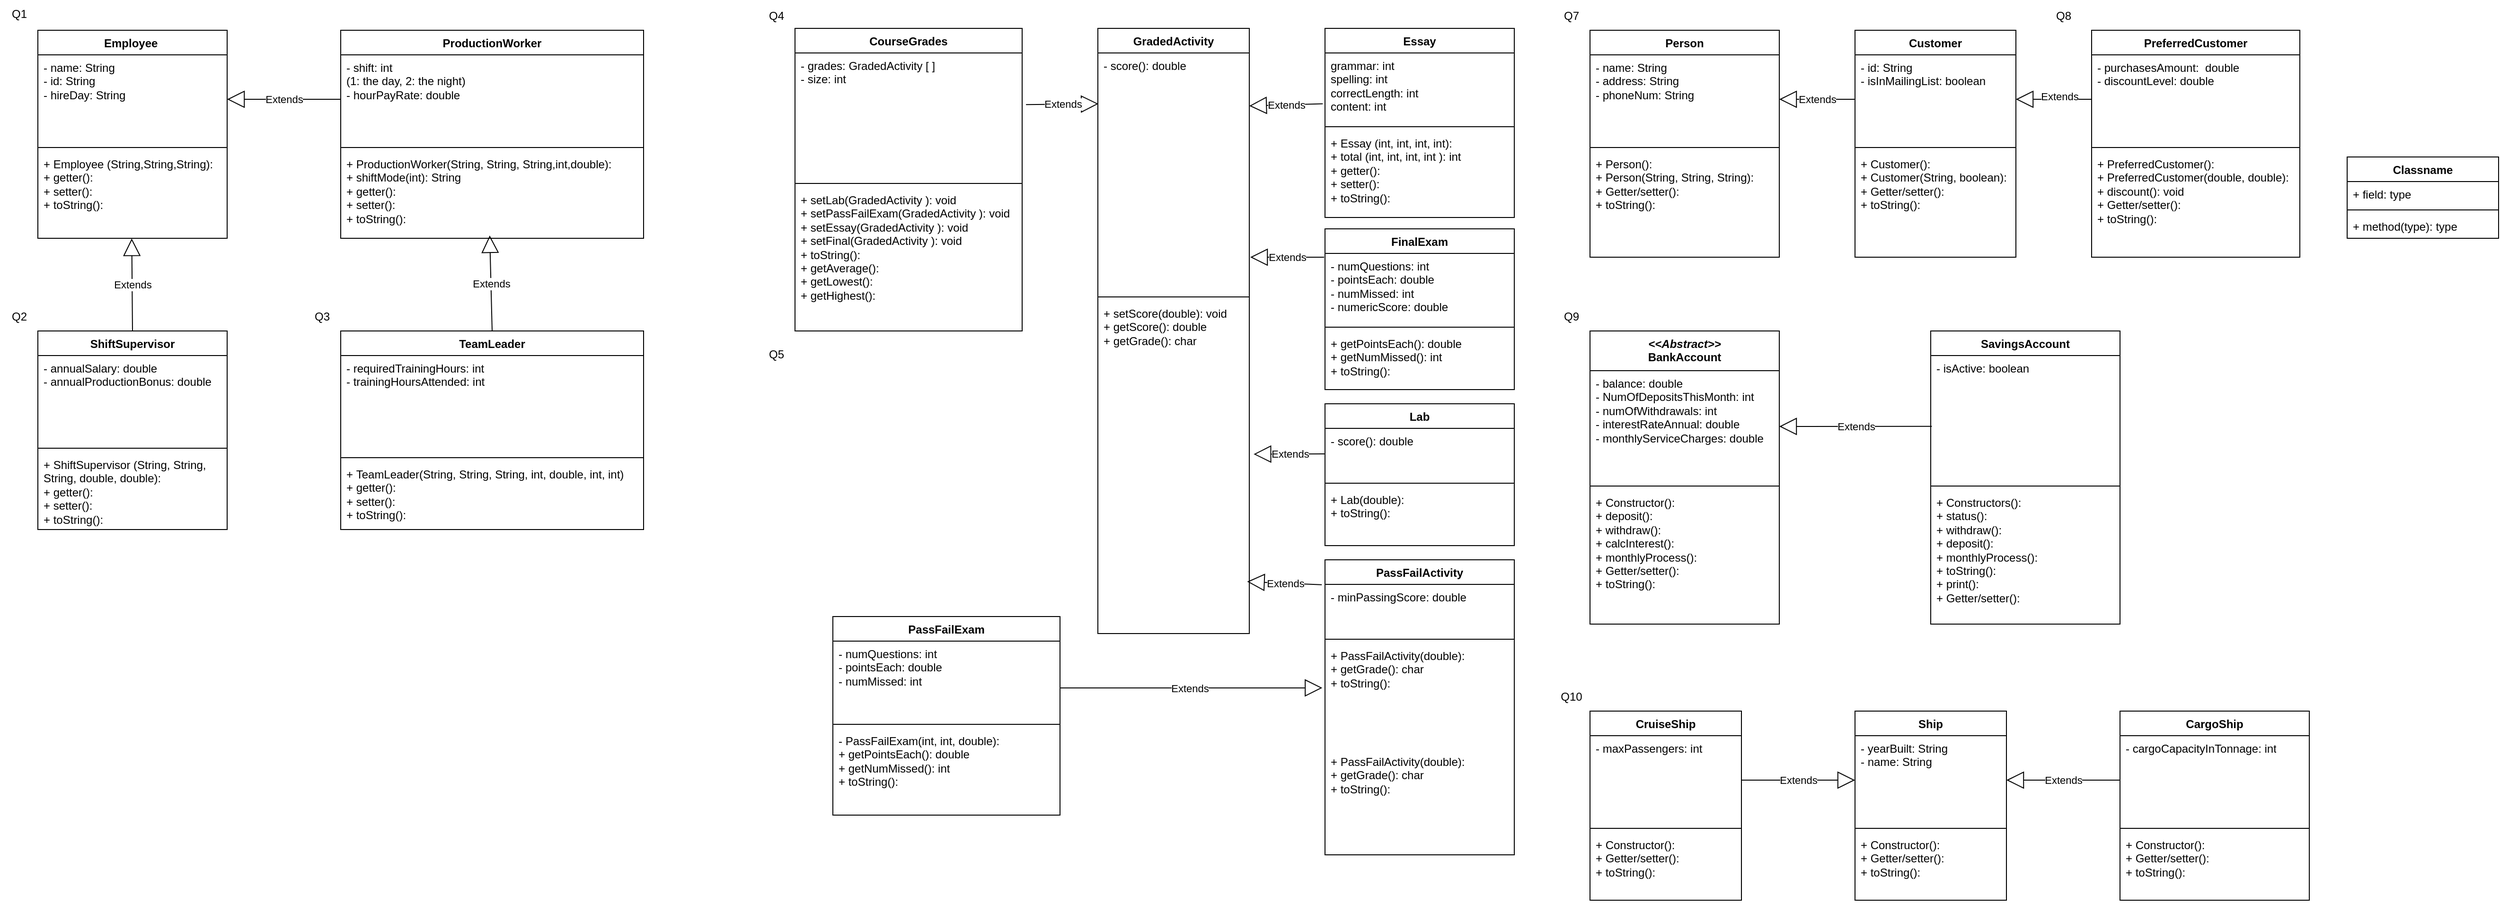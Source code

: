 <mxfile version="24.7.6">
  <diagram name="Trang-1" id="vnEy6MEqkI8eoS3qaJxe">
    <mxGraphModel grid="1" page="1" gridSize="10" guides="1" tooltips="1" connect="1" arrows="1" fold="1" pageScale="1" pageWidth="827" pageHeight="1169" math="0" shadow="0">
      <root>
        <mxCell id="0" />
        <mxCell id="1" parent="0" />
        <mxCell id="AMUbEwbBqHvnxKV83x1e-1" value="Employee&amp;nbsp;" style="swimlane;fontStyle=1;align=center;verticalAlign=top;childLayout=stackLayout;horizontal=1;startSize=26;horizontalStack=0;resizeParent=1;resizeParentMax=0;resizeLast=0;collapsible=1;marginBottom=0;whiteSpace=wrap;html=1;" vertex="1" parent="1">
          <mxGeometry x="-760" y="40" width="200" height="220" as="geometry" />
        </mxCell>
        <mxCell id="AMUbEwbBqHvnxKV83x1e-2" value="- name: String&lt;div&gt;- id: String&lt;/div&gt;&lt;div&gt;- hireDay: String&lt;/div&gt;" style="text;strokeColor=none;fillColor=none;align=left;verticalAlign=top;spacingLeft=4;spacingRight=4;overflow=hidden;rotatable=0;points=[[0,0.5],[1,0.5]];portConstraint=eastwest;whiteSpace=wrap;html=1;" vertex="1" parent="AMUbEwbBqHvnxKV83x1e-1">
          <mxGeometry y="26" width="200" height="94" as="geometry" />
        </mxCell>
        <mxCell id="AMUbEwbBqHvnxKV83x1e-3" value="" style="line;strokeWidth=1;fillColor=none;align=left;verticalAlign=middle;spacingTop=-1;spacingLeft=3;spacingRight=3;rotatable=0;labelPosition=right;points=[];portConstraint=eastwest;strokeColor=inherit;" vertex="1" parent="AMUbEwbBqHvnxKV83x1e-1">
          <mxGeometry y="120" width="200" height="8" as="geometry" />
        </mxCell>
        <mxCell id="AMUbEwbBqHvnxKV83x1e-4" value="&lt;div&gt;&lt;span style=&quot;background-color: initial;&quot;&gt;+&amp;nbsp;&lt;/span&gt;&lt;span style=&quot;background-color: initial;&quot;&gt;Employee (String,&lt;/span&gt;&lt;span style=&quot;background-color: initial;&quot;&gt;String,&lt;/span&gt;&lt;span style=&quot;background-color: initial;&quot;&gt;String&lt;/span&gt;&lt;span style=&quot;background-color: initial;&quot;&gt;):&lt;/span&gt;&lt;br&gt;&lt;/div&gt;+ getter():&lt;div&gt;+ setter():&amp;nbsp;&lt;/div&gt;&lt;div&gt;+ toString():&lt;/div&gt;&lt;div&gt;&lt;br&gt;&lt;/div&gt;" style="text;strokeColor=none;fillColor=none;align=left;verticalAlign=top;spacingLeft=4;spacingRight=4;overflow=hidden;rotatable=0;points=[[0,0.5],[1,0.5]];portConstraint=eastwest;whiteSpace=wrap;html=1;" vertex="1" parent="AMUbEwbBqHvnxKV83x1e-1">
          <mxGeometry y="128" width="200" height="92" as="geometry" />
        </mxCell>
        <mxCell id="AMUbEwbBqHvnxKV83x1e-5" value="ProductionWorker" style="swimlane;fontStyle=1;align=center;verticalAlign=top;childLayout=stackLayout;horizontal=1;startSize=26;horizontalStack=0;resizeParent=1;resizeParentMax=0;resizeLast=0;collapsible=1;marginBottom=0;whiteSpace=wrap;html=1;" vertex="1" parent="1">
          <mxGeometry x="-440" y="40" width="320" height="220" as="geometry" />
        </mxCell>
        <mxCell id="AMUbEwbBqHvnxKV83x1e-6" value="- shift: int&lt;div&gt;(1: the day, 2: the night)&lt;br&gt;&lt;div&gt;- hourPayRate: double&lt;/div&gt;&lt;/div&gt;" style="text;strokeColor=none;fillColor=none;align=left;verticalAlign=top;spacingLeft=4;spacingRight=4;overflow=hidden;rotatable=0;points=[[0,0.5],[1,0.5]];portConstraint=eastwest;whiteSpace=wrap;html=1;" vertex="1" parent="AMUbEwbBqHvnxKV83x1e-5">
          <mxGeometry y="26" width="320" height="94" as="geometry" />
        </mxCell>
        <mxCell id="AMUbEwbBqHvnxKV83x1e-7" value="" style="line;strokeWidth=1;fillColor=none;align=left;verticalAlign=middle;spacingTop=-1;spacingLeft=3;spacingRight=3;rotatable=0;labelPosition=right;points=[];portConstraint=eastwest;strokeColor=inherit;" vertex="1" parent="AMUbEwbBqHvnxKV83x1e-5">
          <mxGeometry y="120" width="320" height="8" as="geometry" />
        </mxCell>
        <mxCell id="AMUbEwbBqHvnxKV83x1e-8" value="&lt;div&gt;&lt;span style=&quot;background-color: initial;&quot;&gt;+&amp;nbsp;ProductionWorker(&lt;/span&gt;&lt;span style=&quot;background-color: initial;&quot;&gt;String, String, String,&lt;/span&gt;&lt;span style=&quot;background-color: initial;&quot;&gt;int,double):&lt;/span&gt;&lt;br&gt;&lt;/div&gt;&lt;div&gt;+ shiftMode(int): String&lt;/div&gt;+ getter():&lt;div&gt;+ setter():&amp;nbsp;&lt;/div&gt;&lt;div&gt;+ toString():&lt;br&gt;&lt;/div&gt;" style="text;strokeColor=none;fillColor=none;align=left;verticalAlign=top;spacingLeft=4;spacingRight=4;overflow=hidden;rotatable=0;points=[[0,0.5],[1,0.5]];portConstraint=eastwest;whiteSpace=wrap;html=1;" vertex="1" parent="AMUbEwbBqHvnxKV83x1e-5">
          <mxGeometry y="128" width="320" height="92" as="geometry" />
        </mxCell>
        <mxCell id="AMUbEwbBqHvnxKV83x1e-9" value="Extends" style="endArrow=block;endSize=16;endFill=0;html=1;rounded=0;exitX=0;exitY=0.5;exitDx=0;exitDy=0;entryX=1;entryY=0.5;entryDx=0;entryDy=0;" edge="1" parent="1" source="AMUbEwbBqHvnxKV83x1e-6" target="AMUbEwbBqHvnxKV83x1e-2">
          <mxGeometry width="160" relative="1" as="geometry">
            <mxPoint x="380" y="220" as="sourcePoint" />
            <mxPoint x="290" y="240" as="targetPoint" />
          </mxGeometry>
        </mxCell>
        <mxCell id="AMUbEwbBqHvnxKV83x1e-10" value="GradedActivity" style="swimlane;fontStyle=1;align=center;verticalAlign=top;childLayout=stackLayout;horizontal=1;startSize=26;horizontalStack=0;resizeParent=1;resizeParentMax=0;resizeLast=0;collapsible=1;marginBottom=0;whiteSpace=wrap;html=1;" vertex="1" parent="1">
          <mxGeometry x="360" y="38" width="160" height="640" as="geometry" />
        </mxCell>
        <mxCell id="AMUbEwbBqHvnxKV83x1e-11" value="-&amp;nbsp;score(): double" style="text;strokeColor=none;fillColor=none;align=left;verticalAlign=top;spacingLeft=4;spacingRight=4;overflow=hidden;rotatable=0;points=[[0,0.5],[1,0.5]];portConstraint=eastwest;whiteSpace=wrap;html=1;" vertex="1" parent="AMUbEwbBqHvnxKV83x1e-10">
          <mxGeometry y="26" width="160" height="254" as="geometry" />
        </mxCell>
        <mxCell id="AMUbEwbBqHvnxKV83x1e-12" value="" style="line;strokeWidth=1;fillColor=none;align=left;verticalAlign=middle;spacingTop=-1;spacingLeft=3;spacingRight=3;rotatable=0;labelPosition=right;points=[];portConstraint=eastwest;strokeColor=inherit;" vertex="1" parent="AMUbEwbBqHvnxKV83x1e-10">
          <mxGeometry y="280" width="160" height="8" as="geometry" />
        </mxCell>
        <mxCell id="AMUbEwbBqHvnxKV83x1e-13" value="&lt;div&gt;+ setScore(double): void&lt;/div&gt;&lt;div&gt;+ getScore(): double&lt;/div&gt;+ getGrade(): char" style="text;strokeColor=none;fillColor=none;align=left;verticalAlign=top;spacingLeft=4;spacingRight=4;overflow=hidden;rotatable=0;points=[[0,0.5],[1,0.5]];portConstraint=eastwest;whiteSpace=wrap;html=1;" vertex="1" parent="AMUbEwbBqHvnxKV83x1e-10">
          <mxGeometry y="288" width="160" height="352" as="geometry" />
        </mxCell>
        <mxCell id="AMUbEwbBqHvnxKV83x1e-15" value="Q1" style="text;html=1;align=center;verticalAlign=middle;resizable=0;points=[];autosize=1;strokeColor=none;fillColor=none;" vertex="1" parent="1">
          <mxGeometry x="-800" y="8" width="40" height="30" as="geometry" />
        </mxCell>
        <mxCell id="AMUbEwbBqHvnxKV83x1e-16" value="Person" style="swimlane;fontStyle=1;align=center;verticalAlign=top;childLayout=stackLayout;horizontal=1;startSize=26;horizontalStack=0;resizeParent=1;resizeParentMax=0;resizeLast=0;collapsible=1;marginBottom=0;whiteSpace=wrap;html=1;" vertex="1" parent="1">
          <mxGeometry x="880" y="40" width="200" height="240" as="geometry" />
        </mxCell>
        <mxCell id="AMUbEwbBqHvnxKV83x1e-17" value="- name: String&lt;div&gt;- address: String&lt;/div&gt;&lt;div&gt;- phoneNum: String&lt;/div&gt;" style="text;strokeColor=none;fillColor=none;align=left;verticalAlign=top;spacingLeft=4;spacingRight=4;overflow=hidden;rotatable=0;points=[[0,0.5],[1,0.5]];portConstraint=eastwest;whiteSpace=wrap;html=1;" vertex="1" parent="AMUbEwbBqHvnxKV83x1e-16">
          <mxGeometry y="26" width="200" height="94" as="geometry" />
        </mxCell>
        <mxCell id="AMUbEwbBqHvnxKV83x1e-18" value="" style="line;strokeWidth=1;fillColor=none;align=left;verticalAlign=middle;spacingTop=-1;spacingLeft=3;spacingRight=3;rotatable=0;labelPosition=right;points=[];portConstraint=eastwest;strokeColor=inherit;" vertex="1" parent="AMUbEwbBqHvnxKV83x1e-16">
          <mxGeometry y="120" width="200" height="8" as="geometry" />
        </mxCell>
        <mxCell id="AMUbEwbBqHvnxKV83x1e-19" value="+ Person():&lt;div&gt;+ Person(String, String, String):&lt;br&gt;&lt;div&gt;+ Getter/setter():&lt;/div&gt;&lt;/div&gt;&lt;div&gt;+ toString():&lt;/div&gt;" style="text;strokeColor=none;fillColor=none;align=left;verticalAlign=top;spacingLeft=4;spacingRight=4;overflow=hidden;rotatable=0;points=[[0,0.5],[1,0.5]];portConstraint=eastwest;whiteSpace=wrap;html=1;" vertex="1" parent="AMUbEwbBqHvnxKV83x1e-16">
          <mxGeometry y="128" width="200" height="112" as="geometry" />
        </mxCell>
        <mxCell id="AMUbEwbBqHvnxKV83x1e-20" value="ShiftSupervisor" style="swimlane;fontStyle=1;align=center;verticalAlign=top;childLayout=stackLayout;horizontal=1;startSize=26;horizontalStack=0;resizeParent=1;resizeParentMax=0;resizeLast=0;collapsible=1;marginBottom=0;whiteSpace=wrap;html=1;" vertex="1" parent="1">
          <mxGeometry x="-760" y="358" width="200" height="210" as="geometry" />
        </mxCell>
        <mxCell id="AMUbEwbBqHvnxKV83x1e-21" value="-&amp;nbsp;annualSalary: double&lt;div&gt;-&amp;nbsp;annualProductionBonus: double&lt;/div&gt;" style="text;strokeColor=none;fillColor=none;align=left;verticalAlign=top;spacingLeft=4;spacingRight=4;overflow=hidden;rotatable=0;points=[[0,0.5],[1,0.5]];portConstraint=eastwest;whiteSpace=wrap;html=1;" vertex="1" parent="AMUbEwbBqHvnxKV83x1e-20">
          <mxGeometry y="26" width="200" height="94" as="geometry" />
        </mxCell>
        <mxCell id="AMUbEwbBqHvnxKV83x1e-22" value="" style="line;strokeWidth=1;fillColor=none;align=left;verticalAlign=middle;spacingTop=-1;spacingLeft=3;spacingRight=3;rotatable=0;labelPosition=right;points=[];portConstraint=eastwest;strokeColor=inherit;" vertex="1" parent="AMUbEwbBqHvnxKV83x1e-20">
          <mxGeometry y="120" width="200" height="8" as="geometry" />
        </mxCell>
        <mxCell id="AMUbEwbBqHvnxKV83x1e-23" value="+ ShiftSupervisor (&lt;span style=&quot;background-color: initial;&quot;&gt;String, String, String, double&lt;/span&gt;&lt;span style=&quot;background-color: initial;&quot;&gt;, double):&lt;/span&gt;&lt;div&gt;+ getter():&lt;div&gt;+ setter():&amp;nbsp;&lt;/div&gt;&lt;div&gt;+ toString():&lt;br&gt;&lt;/div&gt;&lt;/div&gt;" style="text;strokeColor=none;fillColor=none;align=left;verticalAlign=top;spacingLeft=4;spacingRight=4;overflow=hidden;rotatable=0;points=[[0,0.5],[1,0.5]];portConstraint=eastwest;whiteSpace=wrap;html=1;" vertex="1" parent="AMUbEwbBqHvnxKV83x1e-20">
          <mxGeometry y="128" width="200" height="82" as="geometry" />
        </mxCell>
        <mxCell id="AMUbEwbBqHvnxKV83x1e-24" value="Q2" style="text;html=1;align=center;verticalAlign=middle;resizable=0;points=[];autosize=1;strokeColor=none;fillColor=none;" vertex="1" parent="1">
          <mxGeometry x="-800" y="328" width="40" height="30" as="geometry" />
        </mxCell>
        <mxCell id="AMUbEwbBqHvnxKV83x1e-25" value="Extends" style="endArrow=block;endSize=16;endFill=0;html=1;rounded=0;exitX=0.5;exitY=0;exitDx=0;exitDy=0;entryX=0.496;entryY=1.002;entryDx=0;entryDy=0;entryPerimeter=0;" edge="1" parent="1" source="AMUbEwbBqHvnxKV83x1e-20" target="AMUbEwbBqHvnxKV83x1e-4">
          <mxGeometry width="160" relative="1" as="geometry">
            <mxPoint x="-580" y="400" as="sourcePoint" />
            <mxPoint x="-700" y="400" as="targetPoint" />
          </mxGeometry>
        </mxCell>
        <mxCell id="AMUbEwbBqHvnxKV83x1e-26" value="Q3" style="text;html=1;align=center;verticalAlign=middle;resizable=0;points=[];autosize=1;strokeColor=none;fillColor=none;" vertex="1" parent="1">
          <mxGeometry x="-480" y="328" width="40" height="30" as="geometry" />
        </mxCell>
        <mxCell id="AMUbEwbBqHvnxKV83x1e-27" value="TeamLeader" style="swimlane;fontStyle=1;align=center;verticalAlign=top;childLayout=stackLayout;horizontal=1;startSize=26;horizontalStack=0;resizeParent=1;resizeParentMax=0;resizeLast=0;collapsible=1;marginBottom=0;whiteSpace=wrap;html=1;" vertex="1" parent="1">
          <mxGeometry x="-440" y="358" width="320" height="210" as="geometry" />
        </mxCell>
        <mxCell id="AMUbEwbBqHvnxKV83x1e-28" value="- r&lt;span style=&quot;background-color: initial;&quot;&gt;equiredTrainingHours: int&lt;/span&gt;&lt;div&gt;- trainingHoursAttended: int&lt;/div&gt;" style="text;strokeColor=none;fillColor=none;align=left;verticalAlign=top;spacingLeft=4;spacingRight=4;overflow=hidden;rotatable=0;points=[[0,0.5],[1,0.5]];portConstraint=eastwest;whiteSpace=wrap;html=1;" vertex="1" parent="AMUbEwbBqHvnxKV83x1e-27">
          <mxGeometry y="26" width="320" height="104" as="geometry" />
        </mxCell>
        <mxCell id="AMUbEwbBqHvnxKV83x1e-29" value="" style="line;strokeWidth=1;fillColor=none;align=left;verticalAlign=middle;spacingTop=-1;spacingLeft=3;spacingRight=3;rotatable=0;labelPosition=right;points=[];portConstraint=eastwest;strokeColor=inherit;" vertex="1" parent="AMUbEwbBqHvnxKV83x1e-27">
          <mxGeometry y="130" width="320" height="8" as="geometry" />
        </mxCell>
        <mxCell id="AMUbEwbBqHvnxKV83x1e-30" value="&lt;div&gt;+&amp;nbsp;TeamLeader(String, String, String, int, double, int, int)&lt;/div&gt;+ getter():&lt;div&gt;+ setter():&amp;nbsp;&lt;/div&gt;&lt;div&gt;+ toString():&lt;/div&gt;" style="text;strokeColor=none;fillColor=none;align=left;verticalAlign=top;spacingLeft=4;spacingRight=4;overflow=hidden;rotatable=0;points=[[0,0.5],[1,0.5]];portConstraint=eastwest;whiteSpace=wrap;html=1;" vertex="1" parent="AMUbEwbBqHvnxKV83x1e-27">
          <mxGeometry y="138" width="320" height="72" as="geometry" />
        </mxCell>
        <mxCell id="AMUbEwbBqHvnxKV83x1e-31" value="Extends" style="endArrow=block;endSize=16;endFill=0;html=1;rounded=0;exitX=0.5;exitY=0;exitDx=0;exitDy=0;entryX=0.492;entryY=0.967;entryDx=0;entryDy=0;entryPerimeter=0;" edge="1" parent="1" source="AMUbEwbBqHvnxKV83x1e-27" target="AMUbEwbBqHvnxKV83x1e-8">
          <mxGeometry width="160" relative="1" as="geometry">
            <mxPoint x="-280" y="600" as="sourcePoint" />
            <mxPoint x="-280" y="290" as="targetPoint" />
          </mxGeometry>
        </mxCell>
        <mxCell id="AMUbEwbBqHvnxKV83x1e-32" value="Q4" style="text;html=1;align=center;verticalAlign=middle;resizable=0;points=[];autosize=1;strokeColor=none;fillColor=none;" vertex="1" parent="1">
          <mxGeometry y="10" width="40" height="30" as="geometry" />
        </mxCell>
        <mxCell id="AMUbEwbBqHvnxKV83x1e-33" value="Essay" style="swimlane;fontStyle=1;align=center;verticalAlign=top;childLayout=stackLayout;horizontal=1;startSize=26;horizontalStack=0;resizeParent=1;resizeParentMax=0;resizeLast=0;collapsible=1;marginBottom=0;whiteSpace=wrap;html=1;" vertex="1" parent="1">
          <mxGeometry x="600" y="38" width="200" height="200" as="geometry" />
        </mxCell>
        <mxCell id="AMUbEwbBqHvnxKV83x1e-34" value="grammar: int&lt;div&gt;spelling: int&amp;nbsp;&lt;/div&gt;&lt;div&gt;correctLength:&amp;nbsp;&lt;span style=&quot;background-color: initial;&quot;&gt;int&amp;nbsp;&lt;/span&gt;&lt;/div&gt;&lt;div&gt;content:&amp;nbsp;&lt;span style=&quot;background-color: initial;&quot;&gt;int&amp;nbsp;&lt;/span&gt;&lt;/div&gt;" style="text;strokeColor=none;fillColor=none;align=left;verticalAlign=top;spacingLeft=4;spacingRight=4;overflow=hidden;rotatable=0;points=[[0,0.5],[1,0.5]];portConstraint=eastwest;whiteSpace=wrap;html=1;" vertex="1" parent="AMUbEwbBqHvnxKV83x1e-33">
          <mxGeometry y="26" width="200" height="74" as="geometry" />
        </mxCell>
        <mxCell id="AMUbEwbBqHvnxKV83x1e-35" value="" style="line;strokeWidth=1;fillColor=none;align=left;verticalAlign=middle;spacingTop=-1;spacingLeft=3;spacingRight=3;rotatable=0;labelPosition=right;points=[];portConstraint=eastwest;strokeColor=inherit;" vertex="1" parent="AMUbEwbBqHvnxKV83x1e-33">
          <mxGeometry y="100" width="200" height="8" as="geometry" />
        </mxCell>
        <mxCell id="AMUbEwbBqHvnxKV83x1e-36" value="&lt;div&gt;+ Essay (&lt;span style=&quot;background-color: initial;&quot;&gt;int,&amp;nbsp;&lt;/span&gt;&lt;span style=&quot;background-color: initial;&quot;&gt;int,&amp;nbsp;&lt;/span&gt;&lt;span style=&quot;background-color: initial;&quot;&gt;int,&amp;nbsp;&lt;/span&gt;&lt;span style=&quot;background-color: initial;&quot;&gt;int):&amp;nbsp;&lt;/span&gt;&lt;/div&gt;&lt;div&gt;+ total (int, int,&amp;nbsp;&lt;span style=&quot;background-color: initial;&quot;&gt;int,&amp;nbsp;&lt;/span&gt;&lt;span style=&quot;background-color: initial;&quot;&gt;int&amp;nbsp;&lt;/span&gt;&lt;span style=&quot;background-color: initial;&quot;&gt;): int&lt;/span&gt;&lt;/div&gt;+ getter():&lt;div&gt;+ setter():&lt;/div&gt;&lt;div&gt;+ toString():&lt;/div&gt;" style="text;strokeColor=none;fillColor=none;align=left;verticalAlign=top;spacingLeft=4;spacingRight=4;overflow=hidden;rotatable=0;points=[[0,0.5],[1,0.5]];portConstraint=eastwest;whiteSpace=wrap;html=1;" vertex="1" parent="AMUbEwbBqHvnxKV83x1e-33">
          <mxGeometry y="108" width="200" height="92" as="geometry" />
        </mxCell>
        <mxCell id="AMUbEwbBqHvnxKV83x1e-37" value="Extends" style="endArrow=block;endSize=16;endFill=0;html=1;rounded=0;exitX=-0.012;exitY=0.727;exitDx=0;exitDy=0;exitPerimeter=0;" edge="1" parent="1" source="AMUbEwbBqHvnxKV83x1e-34">
          <mxGeometry width="160" relative="1" as="geometry">
            <mxPoint x="320" y="179.5" as="sourcePoint" />
            <mxPoint x="520" y="120" as="targetPoint" />
          </mxGeometry>
        </mxCell>
        <mxCell id="AMUbEwbBqHvnxKV83x1e-39" value="Q5" style="text;html=1;align=center;verticalAlign=middle;resizable=0;points=[];autosize=1;strokeColor=none;fillColor=none;" vertex="1" parent="1">
          <mxGeometry y="368" width="40" height="30" as="geometry" />
        </mxCell>
        <mxCell id="AMUbEwbBqHvnxKV83x1e-44" value="CourseGrades" style="swimlane;fontStyle=1;align=center;verticalAlign=top;childLayout=stackLayout;horizontal=1;startSize=26;horizontalStack=0;resizeParent=1;resizeParentMax=0;resizeLast=0;collapsible=1;marginBottom=0;whiteSpace=wrap;html=1;" vertex="1" parent="1">
          <mxGeometry x="40" y="38" width="240" height="320" as="geometry" />
        </mxCell>
        <mxCell id="AMUbEwbBqHvnxKV83x1e-45" value="- grades: GradedActivity&amp;nbsp;[ ]&lt;div&gt;- size: int&lt;/div&gt;" style="text;strokeColor=none;fillColor=none;align=left;verticalAlign=top;spacingLeft=4;spacingRight=4;overflow=hidden;rotatable=0;points=[[0,0.5],[1,0.5]];portConstraint=eastwest;whiteSpace=wrap;html=1;" vertex="1" parent="AMUbEwbBqHvnxKV83x1e-44">
          <mxGeometry y="26" width="240" height="134" as="geometry" />
        </mxCell>
        <mxCell id="AMUbEwbBqHvnxKV83x1e-46" value="" style="line;strokeWidth=1;fillColor=none;align=left;verticalAlign=middle;spacingTop=-1;spacingLeft=3;spacingRight=3;rotatable=0;labelPosition=right;points=[];portConstraint=eastwest;strokeColor=inherit;" vertex="1" parent="AMUbEwbBqHvnxKV83x1e-44">
          <mxGeometry y="160" width="240" height="8" as="geometry" />
        </mxCell>
        <mxCell id="AMUbEwbBqHvnxKV83x1e-47" value="&lt;div&gt;+ setLab&lt;span style=&quot;background-color: initial;&quot;&gt;(&lt;/span&gt;GradedActivity&amp;nbsp;&lt;span style=&quot;background-color: initial;&quot;&gt;): void&lt;/span&gt;&lt;/div&gt;&lt;div&gt;+ setPassFailExam&lt;span style=&quot;background-color: initial;&quot;&gt;(&lt;/span&gt;GradedActivity&amp;nbsp;&lt;span style=&quot;background-color: initial;&quot;&gt;): void&lt;/span&gt;&lt;/div&gt;&lt;div&gt;+ setEssay&lt;span style=&quot;background-color: initial;&quot;&gt;(&lt;/span&gt;GradedActivity&amp;nbsp;&lt;span style=&quot;background-color: initial;&quot;&gt;): void&lt;/span&gt;&lt;/div&gt;&lt;div&gt;+ setFinal(GradedActivity&amp;nbsp;): void&lt;/div&gt;&lt;div&gt;+ toString():&lt;/div&gt;&lt;div&gt;+ getAverage():&lt;/div&gt;&lt;div&gt;+ getLowest():&lt;/div&gt;&lt;div&gt;+ getHighest():&lt;/div&gt;" style="text;strokeColor=none;fillColor=none;align=left;verticalAlign=top;spacingLeft=4;spacingRight=4;overflow=hidden;rotatable=0;points=[[0,0.5],[1,0.5]];portConstraint=eastwest;whiteSpace=wrap;html=1;" vertex="1" parent="AMUbEwbBqHvnxKV83x1e-44">
          <mxGeometry y="168" width="240" height="152" as="geometry" />
        </mxCell>
        <mxCell id="AMUbEwbBqHvnxKV83x1e-48" value="Extends" style="endArrow=block;endSize=16;endFill=0;html=1;rounded=0;exitX=1.017;exitY=0.408;exitDx=0;exitDy=0;entryX=0.004;entryY=0.212;entryDx=0;entryDy=0;entryPerimeter=0;exitPerimeter=0;" edge="1" parent="1" source="AMUbEwbBqHvnxKV83x1e-45" target="AMUbEwbBqHvnxKV83x1e-11">
          <mxGeometry width="160" relative="1" as="geometry">
            <mxPoint x="260" y="350" as="sourcePoint" />
            <mxPoint x="160" y="320" as="targetPoint" />
          </mxGeometry>
        </mxCell>
        <mxCell id="F_AaJumtKvfgd-aV9rhH-1" value="PassFailActivity" style="swimlane;fontStyle=1;align=center;verticalAlign=top;childLayout=stackLayout;horizontal=1;startSize=26;horizontalStack=0;resizeParent=1;resizeParentMax=0;resizeLast=0;collapsible=1;marginBottom=0;whiteSpace=wrap;html=1;" vertex="1" parent="1">
          <mxGeometry x="600" y="600" width="200" height="312" as="geometry" />
        </mxCell>
        <mxCell id="F_AaJumtKvfgd-aV9rhH-2" value="-&amp;nbsp;minPassingScore: double&lt;div&gt;&lt;br&gt;&lt;/div&gt;" style="text;strokeColor=none;fillColor=none;align=left;verticalAlign=top;spacingLeft=4;spacingRight=4;overflow=hidden;rotatable=0;points=[[0,0.5],[1,0.5]];portConstraint=eastwest;whiteSpace=wrap;html=1;" vertex="1" parent="F_AaJumtKvfgd-aV9rhH-1">
          <mxGeometry y="26" width="200" height="54" as="geometry" />
        </mxCell>
        <mxCell id="F_AaJumtKvfgd-aV9rhH-3" value="" style="line;strokeWidth=1;fillColor=none;align=left;verticalAlign=middle;spacingTop=-1;spacingLeft=3;spacingRight=3;rotatable=0;labelPosition=right;points=[];portConstraint=eastwest;strokeColor=inherit;" vertex="1" parent="F_AaJumtKvfgd-aV9rhH-1">
          <mxGeometry y="80" width="200" height="8" as="geometry" />
        </mxCell>
        <mxCell id="n8zmMq5oC63p1QwlLilt-26" value="+&amp;nbsp;PassFailActivity(double):&amp;nbsp;&lt;div&gt;+&amp;nbsp;&lt;span style=&quot;background-color: initial;&quot;&gt;getGrade(): char&lt;/span&gt;&lt;/div&gt;&lt;div&gt;&lt;span style=&quot;background-color: initial;&quot;&gt;+&amp;nbsp;&lt;/span&gt;&lt;span style=&quot;background-color: initial;&quot;&gt;toString():&amp;nbsp;&lt;/span&gt;&lt;/div&gt;" style="text;strokeColor=none;fillColor=none;align=left;verticalAlign=top;spacingLeft=4;spacingRight=4;overflow=hidden;rotatable=0;points=[[0,0.5],[1,0.5]];portConstraint=eastwest;whiteSpace=wrap;html=1;" vertex="1" parent="F_AaJumtKvfgd-aV9rhH-1">
          <mxGeometry y="88" width="200" height="112" as="geometry" />
        </mxCell>
        <mxCell id="F_AaJumtKvfgd-aV9rhH-4" value="+&amp;nbsp;PassFailActivity(double):&amp;nbsp;&lt;div&gt;+&amp;nbsp;&lt;span style=&quot;background-color: initial;&quot;&gt;getGrade(): char&lt;/span&gt;&lt;/div&gt;&lt;div&gt;&lt;span style=&quot;background-color: initial;&quot;&gt;+&amp;nbsp;&lt;/span&gt;&lt;span style=&quot;background-color: initial;&quot;&gt;toString():&amp;nbsp;&lt;/span&gt;&lt;/div&gt;" style="text;strokeColor=none;fillColor=none;align=left;verticalAlign=top;spacingLeft=4;spacingRight=4;overflow=hidden;rotatable=0;points=[[0,0.5],[1,0.5]];portConstraint=eastwest;whiteSpace=wrap;html=1;" vertex="1" parent="F_AaJumtKvfgd-aV9rhH-1">
          <mxGeometry y="200" width="200" height="112" as="geometry" />
        </mxCell>
        <mxCell id="F_AaJumtKvfgd-aV9rhH-9" value="Extends" style="endArrow=block;endSize=16;endFill=0;html=1;rounded=0;exitX=-0.017;exitY=0.008;exitDx=0;exitDy=0;exitPerimeter=0;entryX=0.986;entryY=0.844;entryDx=0;entryDy=0;entryPerimeter=0;" edge="1" parent="1" source="F_AaJumtKvfgd-aV9rhH-2" target="AMUbEwbBqHvnxKV83x1e-13">
          <mxGeometry x="-0.007" width="160" relative="1" as="geometry">
            <mxPoint x="470" y="460" as="sourcePoint" />
            <mxPoint x="610" y="370" as="targetPoint" />
            <Array as="points" />
            <mxPoint as="offset" />
          </mxGeometry>
        </mxCell>
        <mxCell id="n8zmMq5oC63p1QwlLilt-1" value="FinalExam" style="swimlane;fontStyle=1;align=center;verticalAlign=top;childLayout=stackLayout;horizontal=1;startSize=26;horizontalStack=0;resizeParent=1;resizeParentMax=0;resizeLast=0;collapsible=1;marginBottom=0;whiteSpace=wrap;html=1;" vertex="1" parent="1">
          <mxGeometry x="600" y="250" width="200" height="170" as="geometry" />
        </mxCell>
        <mxCell id="n8zmMq5oC63p1QwlLilt-2" value="&lt;div&gt;- numQuestions: int&lt;/div&gt;&lt;div&gt;- pointsEach: double&lt;/div&gt;&lt;div&gt;- numMissed: int&lt;/div&gt;&lt;div&gt;- numericScore: double&lt;br&gt;&lt;/div&gt;" style="text;strokeColor=none;fillColor=none;align=left;verticalAlign=top;spacingLeft=4;spacingRight=4;overflow=hidden;rotatable=0;points=[[0,0.5],[1,0.5]];portConstraint=eastwest;whiteSpace=wrap;html=1;" vertex="1" parent="n8zmMq5oC63p1QwlLilt-1">
          <mxGeometry y="26" width="200" height="74" as="geometry" />
        </mxCell>
        <mxCell id="n8zmMq5oC63p1QwlLilt-3" value="" style="line;strokeWidth=1;fillColor=none;align=left;verticalAlign=middle;spacingTop=-1;spacingLeft=3;spacingRight=3;rotatable=0;labelPosition=right;points=[];portConstraint=eastwest;strokeColor=inherit;" vertex="1" parent="n8zmMq5oC63p1QwlLilt-1">
          <mxGeometry y="100" width="200" height="8" as="geometry" />
        </mxCell>
        <mxCell id="n8zmMq5oC63p1QwlLilt-4" value="+ getPointsEach(): double&amp;nbsp;&lt;div&gt;+ getNumMissed(): int&lt;/div&gt;&lt;div&gt;+ toString():&lt;br&gt;&lt;/div&gt;" style="text;strokeColor=none;fillColor=none;align=left;verticalAlign=top;spacingLeft=4;spacingRight=4;overflow=hidden;rotatable=0;points=[[0,0.5],[1,0.5]];portConstraint=eastwest;whiteSpace=wrap;html=1;" vertex="1" parent="n8zmMq5oC63p1QwlLilt-1">
          <mxGeometry y="108" width="200" height="62" as="geometry" />
        </mxCell>
        <mxCell id="n8zmMq5oC63p1QwlLilt-5" value="PassFailExam" style="swimlane;fontStyle=1;align=center;verticalAlign=top;childLayout=stackLayout;horizontal=1;startSize=26;horizontalStack=0;resizeParent=1;resizeParentMax=0;resizeLast=0;collapsible=1;marginBottom=0;whiteSpace=wrap;html=1;" vertex="1" parent="1">
          <mxGeometry x="80" y="660" width="240" height="210" as="geometry" />
        </mxCell>
        <mxCell id="n8zmMq5oC63p1QwlLilt-6" value="&lt;div&gt;- numQuestions: int&lt;/div&gt;&lt;div&gt;- pointsEach: double&lt;/div&gt;&lt;div&gt;- numMissed: int&lt;/div&gt;" style="text;strokeColor=none;fillColor=none;align=left;verticalAlign=top;spacingLeft=4;spacingRight=4;overflow=hidden;rotatable=0;points=[[0,0.5],[1,0.5]];portConstraint=eastwest;whiteSpace=wrap;html=1;" vertex="1" parent="n8zmMq5oC63p1QwlLilt-5">
          <mxGeometry y="26" width="240" height="84" as="geometry" />
        </mxCell>
        <mxCell id="n8zmMq5oC63p1QwlLilt-7" value="" style="line;strokeWidth=1;fillColor=none;align=left;verticalAlign=middle;spacingTop=-1;spacingLeft=3;spacingRight=3;rotatable=0;labelPosition=right;points=[];portConstraint=eastwest;strokeColor=inherit;" vertex="1" parent="n8zmMq5oC63p1QwlLilt-5">
          <mxGeometry y="110" width="240" height="8" as="geometry" />
        </mxCell>
        <mxCell id="n8zmMq5oC63p1QwlLilt-8" value="-&amp;nbsp;&lt;span style=&quot;text-align: center;&quot;&gt;PassFailExam(int, int, double):&amp;nbsp;&lt;/span&gt;&lt;div&gt;+ getPointsEach(): double&amp;nbsp;&lt;div&gt;+ getNumMissed(): int&lt;/div&gt;&lt;div&gt;+ toString():&lt;/div&gt;&lt;/div&gt;" style="text;strokeColor=none;fillColor=none;align=left;verticalAlign=top;spacingLeft=4;spacingRight=4;overflow=hidden;rotatable=0;points=[[0,0.5],[1,0.5]];portConstraint=eastwest;whiteSpace=wrap;html=1;" vertex="1" parent="n8zmMq5oC63p1QwlLilt-5">
          <mxGeometry y="118" width="240" height="92" as="geometry" />
        </mxCell>
        <mxCell id="n8zmMq5oC63p1QwlLilt-14" value="Extends" style="endArrow=block;endSize=16;endFill=0;html=1;rounded=0;" edge="1" parent="1">
          <mxGeometry x="-0.006" width="160" relative="1" as="geometry">
            <mxPoint x="599" y="280" as="sourcePoint" />
            <mxPoint x="521" y="280" as="targetPoint" />
            <Array as="points" />
            <mxPoint as="offset" />
          </mxGeometry>
        </mxCell>
        <mxCell id="n8zmMq5oC63p1QwlLilt-19" value="Lab" style="swimlane;fontStyle=1;align=center;verticalAlign=top;childLayout=stackLayout;horizontal=1;startSize=26;horizontalStack=0;resizeParent=1;resizeParentMax=0;resizeLast=0;collapsible=1;marginBottom=0;whiteSpace=wrap;html=1;" vertex="1" parent="1">
          <mxGeometry x="600" y="435" width="200" height="150" as="geometry">
            <mxRectangle x="680" y="490" width="60" height="30" as="alternateBounds" />
          </mxGeometry>
        </mxCell>
        <mxCell id="n8zmMq5oC63p1QwlLilt-20" value="-&amp;nbsp;score(): double" style="text;strokeColor=none;fillColor=none;align=left;verticalAlign=top;spacingLeft=4;spacingRight=4;overflow=hidden;rotatable=0;points=[[0,0.5],[1,0.5]];portConstraint=eastwest;whiteSpace=wrap;html=1;" vertex="1" parent="n8zmMq5oC63p1QwlLilt-19">
          <mxGeometry y="26" width="200" height="54" as="geometry" />
        </mxCell>
        <mxCell id="n8zmMq5oC63p1QwlLilt-21" value="" style="line;strokeWidth=1;fillColor=none;align=left;verticalAlign=middle;spacingTop=-1;spacingLeft=3;spacingRight=3;rotatable=0;labelPosition=right;points=[];portConstraint=eastwest;strokeColor=inherit;" vertex="1" parent="n8zmMq5oC63p1QwlLilt-19">
          <mxGeometry y="80" width="200" height="8" as="geometry" />
        </mxCell>
        <mxCell id="n8zmMq5oC63p1QwlLilt-22" value="+ Lab(double):&lt;br&gt;&lt;div&gt;&lt;span style=&quot;background-color: initial;&quot;&gt;+ toString():&lt;/span&gt;&amp;nbsp;&lt;/div&gt;" style="text;strokeColor=none;fillColor=none;align=left;verticalAlign=top;spacingLeft=4;spacingRight=4;overflow=hidden;rotatable=0;points=[[0,0.5],[1,0.5]];portConstraint=eastwest;whiteSpace=wrap;html=1;" vertex="1" parent="n8zmMq5oC63p1QwlLilt-19">
          <mxGeometry y="88" width="200" height="62" as="geometry" />
        </mxCell>
        <mxCell id="n8zmMq5oC63p1QwlLilt-23" value="Extends" style="endArrow=block;endSize=16;endFill=0;html=1;rounded=0;exitX=0;exitY=0.5;exitDx=0;exitDy=0;entryX=1.029;entryY=0.461;entryDx=0;entryDy=0;entryPerimeter=0;" edge="1" parent="1" source="n8zmMq5oC63p1QwlLilt-20" target="AMUbEwbBqHvnxKV83x1e-13">
          <mxGeometry x="-0.006" width="160" relative="1" as="geometry">
            <mxPoint x="680" y="554" as="sourcePoint" />
            <mxPoint x="602" y="550" as="targetPoint" />
            <Array as="points" />
            <mxPoint as="offset" />
          </mxGeometry>
        </mxCell>
        <mxCell id="n8zmMq5oC63p1QwlLilt-24" value="Extends" style="endArrow=block;endSize=16;endFill=0;html=1;rounded=0;exitX=0.999;exitY=0.59;exitDx=0;exitDy=0;exitPerimeter=0;entryX=-0.014;entryY=0.424;entryDx=0;entryDy=0;entryPerimeter=0;" edge="1" parent="1" source="n8zmMq5oC63p1QwlLilt-6" target="n8zmMq5oC63p1QwlLilt-26">
          <mxGeometry x="-0.007" width="160" relative="1" as="geometry">
            <mxPoint x="650" y="930" as="sourcePoint" />
            <mxPoint x="690" y="876" as="targetPoint" />
            <Array as="points" />
            <mxPoint as="offset" />
          </mxGeometry>
        </mxCell>
        <mxCell id="n8zmMq5oC63p1QwlLilt-27" value="Classname" style="swimlane;fontStyle=1;align=center;verticalAlign=top;childLayout=stackLayout;horizontal=1;startSize=26;horizontalStack=0;resizeParent=1;resizeParentMax=0;resizeLast=0;collapsible=1;marginBottom=0;whiteSpace=wrap;html=1;" vertex="1" parent="1">
          <mxGeometry x="1680" y="174" width="160" height="86" as="geometry" />
        </mxCell>
        <mxCell id="n8zmMq5oC63p1QwlLilt-28" value="+ field: type" style="text;strokeColor=none;fillColor=none;align=left;verticalAlign=top;spacingLeft=4;spacingRight=4;overflow=hidden;rotatable=0;points=[[0,0.5],[1,0.5]];portConstraint=eastwest;whiteSpace=wrap;html=1;" vertex="1" parent="n8zmMq5oC63p1QwlLilt-27">
          <mxGeometry y="26" width="160" height="26" as="geometry" />
        </mxCell>
        <mxCell id="n8zmMq5oC63p1QwlLilt-29" value="" style="line;strokeWidth=1;fillColor=none;align=left;verticalAlign=middle;spacingTop=-1;spacingLeft=3;spacingRight=3;rotatable=0;labelPosition=right;points=[];portConstraint=eastwest;strokeColor=inherit;" vertex="1" parent="n8zmMq5oC63p1QwlLilt-27">
          <mxGeometry y="52" width="160" height="8" as="geometry" />
        </mxCell>
        <mxCell id="n8zmMq5oC63p1QwlLilt-30" value="+ method(type): type" style="text;strokeColor=none;fillColor=none;align=left;verticalAlign=top;spacingLeft=4;spacingRight=4;overflow=hidden;rotatable=0;points=[[0,0.5],[1,0.5]];portConstraint=eastwest;whiteSpace=wrap;html=1;" vertex="1" parent="n8zmMq5oC63p1QwlLilt-27">
          <mxGeometry y="60" width="160" height="26" as="geometry" />
        </mxCell>
        <mxCell id="7CAGGveitMY4pvbxknYL-1" value="Q7" style="text;html=1;align=center;verticalAlign=middle;resizable=0;points=[];autosize=1;strokeColor=none;fillColor=none;" vertex="1" parent="1">
          <mxGeometry x="840" y="10" width="40" height="30" as="geometry" />
        </mxCell>
        <mxCell id="7CAGGveitMY4pvbxknYL-2" value="Customer" style="swimlane;fontStyle=1;align=center;verticalAlign=top;childLayout=stackLayout;horizontal=1;startSize=26;horizontalStack=0;resizeParent=1;resizeParentMax=0;resizeLast=0;collapsible=1;marginBottom=0;whiteSpace=wrap;html=1;" vertex="1" parent="1">
          <mxGeometry x="1160" y="40" width="170" height="240" as="geometry" />
        </mxCell>
        <mxCell id="7CAGGveitMY4pvbxknYL-3" value="- id: String&lt;div&gt;- isInMailingList: boolean&lt;/div&gt;" style="text;strokeColor=none;fillColor=none;align=left;verticalAlign=top;spacingLeft=4;spacingRight=4;overflow=hidden;rotatable=0;points=[[0,0.5],[1,0.5]];portConstraint=eastwest;whiteSpace=wrap;html=1;" vertex="1" parent="7CAGGveitMY4pvbxknYL-2">
          <mxGeometry y="26" width="170" height="94" as="geometry" />
        </mxCell>
        <mxCell id="7CAGGveitMY4pvbxknYL-4" value="" style="line;strokeWidth=1;fillColor=none;align=left;verticalAlign=middle;spacingTop=-1;spacingLeft=3;spacingRight=3;rotatable=0;labelPosition=right;points=[];portConstraint=eastwest;strokeColor=inherit;" vertex="1" parent="7CAGGveitMY4pvbxknYL-2">
          <mxGeometry y="120" width="170" height="8" as="geometry" />
        </mxCell>
        <mxCell id="7CAGGveitMY4pvbxknYL-5" value="+ Customer():&lt;div&gt;+&amp;nbsp;&lt;span style=&quot;background-color: initial;&quot;&gt;Customer(String, boolean):&lt;/span&gt;&lt;/div&gt;&lt;div&gt;&lt;div&gt;+ Getter/setter():&lt;/div&gt;&lt;div&gt;+ toString():&lt;/div&gt;&lt;/div&gt;" style="text;strokeColor=none;fillColor=none;align=left;verticalAlign=top;spacingLeft=4;spacingRight=4;overflow=hidden;rotatable=0;points=[[0,0.5],[1,0.5]];portConstraint=eastwest;whiteSpace=wrap;html=1;" vertex="1" parent="7CAGGveitMY4pvbxknYL-2">
          <mxGeometry y="128" width="170" height="112" as="geometry" />
        </mxCell>
        <mxCell id="7CAGGveitMY4pvbxknYL-6" value="PreferredCustomer" style="swimlane;fontStyle=1;align=center;verticalAlign=top;childLayout=stackLayout;horizontal=1;startSize=26;horizontalStack=0;resizeParent=1;resizeParentMax=0;resizeLast=0;collapsible=1;marginBottom=0;whiteSpace=wrap;html=1;" vertex="1" parent="1">
          <mxGeometry x="1410" y="40" width="220" height="240" as="geometry" />
        </mxCell>
        <mxCell id="7CAGGveitMY4pvbxknYL-7" value="&lt;div&gt;- purchasesAmount:&amp;nbsp; double&lt;/div&gt;&lt;div&gt;- discountLevel: double&lt;/div&gt;" style="text;strokeColor=none;fillColor=none;align=left;verticalAlign=top;spacingLeft=4;spacingRight=4;overflow=hidden;rotatable=0;points=[[0,0.5],[1,0.5]];portConstraint=eastwest;whiteSpace=wrap;html=1;" vertex="1" parent="7CAGGveitMY4pvbxknYL-6">
          <mxGeometry y="26" width="220" height="94" as="geometry" />
        </mxCell>
        <mxCell id="7CAGGveitMY4pvbxknYL-8" value="" style="line;strokeWidth=1;fillColor=none;align=left;verticalAlign=middle;spacingTop=-1;spacingLeft=3;spacingRight=3;rotatable=0;labelPosition=right;points=[];portConstraint=eastwest;strokeColor=inherit;" vertex="1" parent="7CAGGveitMY4pvbxknYL-6">
          <mxGeometry y="120" width="220" height="8" as="geometry" />
        </mxCell>
        <mxCell id="7CAGGveitMY4pvbxknYL-9" value="+&amp;nbsp;&lt;span style=&quot;background-color: initial;&quot;&gt;PreferredCustomer():&lt;/span&gt;&lt;div&gt;&lt;span style=&quot;background-color: initial;&quot;&gt;+&amp;nbsp;&lt;/span&gt;&lt;span style=&quot;background-color: initial;&quot;&gt;PreferredCustomer(double, double):&lt;/span&gt;&lt;/div&gt;&lt;div&gt;&lt;span style=&quot;background-color: initial;&quot;&gt;+ discount(): void&lt;/span&gt;&lt;/div&gt;&lt;div&gt;&lt;div&gt;+ Getter/setter():&lt;/div&gt;&lt;div&gt;+ toString():&lt;/div&gt;&lt;/div&gt;" style="text;strokeColor=none;fillColor=none;align=left;verticalAlign=top;spacingLeft=4;spacingRight=4;overflow=hidden;rotatable=0;points=[[0,0.5],[1,0.5]];portConstraint=eastwest;whiteSpace=wrap;html=1;" vertex="1" parent="7CAGGveitMY4pvbxknYL-6">
          <mxGeometry y="128" width="220" height="112" as="geometry" />
        </mxCell>
        <mxCell id="hg5Xp6hGjW5IOFtL89sK-2" value="Extends" style="endArrow=block;endSize=16;endFill=0;html=1;rounded=0;exitX=0;exitY=0.5;exitDx=0;exitDy=0;entryX=1;entryY=0.5;entryDx=0;entryDy=0;" edge="1" parent="1" source="7CAGGveitMY4pvbxknYL-3" target="AMUbEwbBqHvnxKV83x1e-17">
          <mxGeometry width="160" relative="1" as="geometry">
            <mxPoint x="1188" y="124" as="sourcePoint" />
            <mxPoint x="1110" y="126" as="targetPoint" />
            <mxPoint as="offset" />
          </mxGeometry>
        </mxCell>
        <mxCell id="hg5Xp6hGjW5IOFtL89sK-3" value="Extends" style="endArrow=block;endSize=16;endFill=0;html=1;rounded=0;entryX=1;entryY=0.5;entryDx=0;entryDy=0;exitX=0;exitY=0.5;exitDx=0;exitDy=0;" edge="1" parent="1" source="7CAGGveitMY4pvbxknYL-7" target="7CAGGveitMY4pvbxknYL-3">
          <mxGeometry x="-0.143" y="-3" width="160" relative="1" as="geometry">
            <mxPoint x="1390" y="90" as="sourcePoint" />
            <mxPoint x="1330" y="110" as="targetPoint" />
            <mxPoint as="offset" />
          </mxGeometry>
        </mxCell>
        <mxCell id="hg5Xp6hGjW5IOFtL89sK-4" value="Q8" style="text;html=1;align=center;verticalAlign=middle;resizable=0;points=[];autosize=1;strokeColor=none;fillColor=none;" vertex="1" parent="1">
          <mxGeometry x="1360" y="10" width="40" height="30" as="geometry" />
        </mxCell>
        <mxCell id="hg5Xp6hGjW5IOFtL89sK-5" value="&lt;div&gt;&lt;i&gt;&amp;lt;&amp;lt;Abstract&amp;gt;&amp;gt;&lt;/i&gt;&lt;/div&gt;BankAccount" style="swimlane;fontStyle=1;align=center;verticalAlign=top;childLayout=stackLayout;horizontal=1;startSize=42;horizontalStack=0;resizeParent=1;resizeParentMax=0;resizeLast=0;collapsible=1;marginBottom=0;whiteSpace=wrap;html=1;" vertex="1" parent="1">
          <mxGeometry x="880" y="358" width="200" height="310" as="geometry" />
        </mxCell>
        <mxCell id="hg5Xp6hGjW5IOFtL89sK-6" value="- balance: double&lt;div&gt;- NumOfDepositsThisMonth: int&lt;/div&gt;&lt;div&gt;- numOfWithdrawals: int&lt;/div&gt;&lt;div&gt;- interestRateA&lt;span style=&quot;background-color: initial;&quot;&gt;nnual: double&lt;/span&gt;&lt;/div&gt;&lt;div&gt;&lt;span style=&quot;background-color: initial;&quot;&gt;-&amp;nbsp;&lt;/span&gt;&lt;span style=&quot;background-color: initial;&quot;&gt;monthlyServiceCharges: double&lt;/span&gt;&lt;/div&gt;" style="text;strokeColor=none;fillColor=none;align=left;verticalAlign=top;spacingLeft=4;spacingRight=4;overflow=hidden;rotatable=0;points=[[0,0.5],[1,0.5]];portConstraint=eastwest;whiteSpace=wrap;html=1;" vertex="1" parent="hg5Xp6hGjW5IOFtL89sK-5">
          <mxGeometry y="42" width="200" height="118" as="geometry" />
        </mxCell>
        <mxCell id="hg5Xp6hGjW5IOFtL89sK-7" value="" style="line;strokeWidth=1;fillColor=none;align=left;verticalAlign=middle;spacingTop=-1;spacingLeft=3;spacingRight=3;rotatable=0;labelPosition=right;points=[];portConstraint=eastwest;strokeColor=inherit;" vertex="1" parent="hg5Xp6hGjW5IOFtL89sK-5">
          <mxGeometry y="160" width="200" height="8" as="geometry" />
        </mxCell>
        <mxCell id="hg5Xp6hGjW5IOFtL89sK-8" value="+ Constructor():&lt;div&gt;+ deposit&lt;span style=&quot;background-color: initial;&quot;&gt;():&lt;/span&gt;&lt;/div&gt;&lt;div&gt;+ withdraw&lt;span style=&quot;background-color: initial;&quot;&gt;():&lt;/span&gt;&lt;/div&gt;&lt;div&gt;+ calcInterest&lt;span style=&quot;background-color: initial;&quot;&gt;():&lt;/span&gt;&lt;/div&gt;&lt;div&gt;+ monthlyProcess&lt;span style=&quot;background-color: initial;&quot;&gt;():&lt;/span&gt;&lt;/div&gt;&lt;div&gt;+ Getter/setter():&lt;span style=&quot;background-color: initial;&quot;&gt;&lt;br&gt;&lt;/span&gt;&lt;/div&gt;&lt;div&gt;&lt;div&gt;&lt;span style=&quot;background-color: initial;&quot;&gt;+ toString():&lt;/span&gt;&lt;/div&gt;&lt;/div&gt;&lt;div&gt;&lt;span style=&quot;background-color: initial;&quot;&gt;&lt;br&gt;&lt;/span&gt;&lt;/div&gt;" style="text;strokeColor=none;fillColor=none;align=left;verticalAlign=top;spacingLeft=4;spacingRight=4;overflow=hidden;rotatable=0;points=[[0,0.5],[1,0.5]];portConstraint=eastwest;whiteSpace=wrap;html=1;" vertex="1" parent="hg5Xp6hGjW5IOFtL89sK-5">
          <mxGeometry y="168" width="200" height="142" as="geometry" />
        </mxCell>
        <mxCell id="hg5Xp6hGjW5IOFtL89sK-9" value="Q9" style="text;html=1;align=center;verticalAlign=middle;resizable=0;points=[];autosize=1;strokeColor=none;fillColor=none;" vertex="1" parent="1">
          <mxGeometry x="840" y="328" width="40" height="30" as="geometry" />
        </mxCell>
        <mxCell id="hg5Xp6hGjW5IOFtL89sK-10" value="SavingsAccount" style="swimlane;fontStyle=1;align=center;verticalAlign=top;childLayout=stackLayout;horizontal=1;startSize=26;horizontalStack=0;resizeParent=1;resizeParentMax=0;resizeLast=0;collapsible=1;marginBottom=0;whiteSpace=wrap;html=1;" vertex="1" parent="1">
          <mxGeometry x="1240" y="358" width="200" height="310" as="geometry" />
        </mxCell>
        <mxCell id="hg5Xp6hGjW5IOFtL89sK-11" value="- isActive: boolean" style="text;strokeColor=none;fillColor=none;align=left;verticalAlign=top;spacingLeft=4;spacingRight=4;overflow=hidden;rotatable=0;points=[[0,0.5],[1,0.5]];portConstraint=eastwest;whiteSpace=wrap;html=1;" vertex="1" parent="hg5Xp6hGjW5IOFtL89sK-10">
          <mxGeometry y="26" width="200" height="134" as="geometry" />
        </mxCell>
        <mxCell id="hg5Xp6hGjW5IOFtL89sK-12" value="" style="line;strokeWidth=1;fillColor=none;align=left;verticalAlign=middle;spacingTop=-1;spacingLeft=3;spacingRight=3;rotatable=0;labelPosition=right;points=[];portConstraint=eastwest;strokeColor=inherit;" vertex="1" parent="hg5Xp6hGjW5IOFtL89sK-10">
          <mxGeometry y="160" width="200" height="8" as="geometry" />
        </mxCell>
        <mxCell id="hg5Xp6hGjW5IOFtL89sK-13" value="&lt;div&gt;+ Constructors():&lt;/div&gt;&lt;div&gt;+ status():&amp;nbsp;&lt;/div&gt;+ withdraw&lt;span style=&quot;background-color: initial;&quot;&gt;():&lt;/span&gt;&lt;div&gt;+ deposit&lt;span style=&quot;background-color: initial;&quot;&gt;():&lt;/span&gt;&lt;span style=&quot;background-color: initial;&quot;&gt;&lt;br&gt;&lt;/span&gt;&lt;/div&gt;&lt;div&gt;+ monthlyProcess&lt;span style=&quot;background-color: initial;&quot;&gt;():&lt;/span&gt;&lt;span style=&quot;background-color: initial;&quot;&gt;&lt;br&gt;&lt;/span&gt;&lt;/div&gt;&lt;div&gt;&lt;span style=&quot;background-color: initial;&quot;&gt;+ toString():&lt;/span&gt;&lt;/div&gt;&lt;div&gt;&lt;span style=&quot;background-color: initial;&quot;&gt;+ print():&lt;/span&gt;&lt;/div&gt;&lt;div&gt;+ Getter/setter():&lt;span style=&quot;background-color: initial;&quot;&gt;&lt;br&gt;&lt;/span&gt;&lt;/div&gt;" style="text;strokeColor=none;fillColor=none;align=left;verticalAlign=top;spacingLeft=4;spacingRight=4;overflow=hidden;rotatable=0;points=[[0,0.5],[1,0.5]];portConstraint=eastwest;whiteSpace=wrap;html=1;" vertex="1" parent="hg5Xp6hGjW5IOFtL89sK-10">
          <mxGeometry y="168" width="200" height="142" as="geometry" />
        </mxCell>
        <mxCell id="hg5Xp6hGjW5IOFtL89sK-14" value="Extends" style="endArrow=block;endSize=16;endFill=0;html=1;rounded=0;exitX=0.006;exitY=0.559;exitDx=0;exitDy=0;entryX=1;entryY=0.5;entryDx=0;entryDy=0;exitPerimeter=0;" edge="1" parent="1" source="hg5Xp6hGjW5IOFtL89sK-11" target="hg5Xp6hGjW5IOFtL89sK-6">
          <mxGeometry width="160" relative="1" as="geometry">
            <mxPoint x="1180" y="412.5" as="sourcePoint" />
            <mxPoint x="1100" y="412.5" as="targetPoint" />
            <mxPoint as="offset" />
          </mxGeometry>
        </mxCell>
        <mxCell id="hg5Xp6hGjW5IOFtL89sK-15" value="CruiseShip" style="swimlane;fontStyle=1;align=center;verticalAlign=top;childLayout=stackLayout;horizontal=1;startSize=26;horizontalStack=0;resizeParent=1;resizeParentMax=0;resizeLast=0;collapsible=1;marginBottom=0;whiteSpace=wrap;html=1;" vertex="1" parent="1">
          <mxGeometry x="880" y="760" width="160" height="200" as="geometry" />
        </mxCell>
        <mxCell id="hg5Xp6hGjW5IOFtL89sK-16" value="-&amp;nbsp;maxPassengers: int" style="text;strokeColor=none;fillColor=none;align=left;verticalAlign=top;spacingLeft=4;spacingRight=4;overflow=hidden;rotatable=0;points=[[0,0.5],[1,0.5]];portConstraint=eastwest;whiteSpace=wrap;html=1;" vertex="1" parent="hg5Xp6hGjW5IOFtL89sK-15">
          <mxGeometry y="26" width="160" height="94" as="geometry" />
        </mxCell>
        <mxCell id="hg5Xp6hGjW5IOFtL89sK-17" value="" style="line;strokeWidth=1;fillColor=none;align=left;verticalAlign=middle;spacingTop=-1;spacingLeft=3;spacingRight=3;rotatable=0;labelPosition=right;points=[];portConstraint=eastwest;strokeColor=inherit;" vertex="1" parent="hg5Xp6hGjW5IOFtL89sK-15">
          <mxGeometry y="120" width="160" height="8" as="geometry" />
        </mxCell>
        <mxCell id="hg5Xp6hGjW5IOFtL89sK-18" value="+ Constructor():&lt;div&gt;+ Getter/setter():&lt;br&gt;&lt;/div&gt;&lt;div&gt;&lt;div&gt;&lt;span style=&quot;background-color: initial;&quot;&gt;+ toString():&lt;/span&gt;&lt;/div&gt;&lt;/div&gt;&lt;div&gt;&lt;span style=&quot;background-color: initial;&quot;&gt;&lt;br&gt;&lt;/span&gt;&lt;/div&gt;" style="text;strokeColor=none;fillColor=none;align=left;verticalAlign=top;spacingLeft=4;spacingRight=4;overflow=hidden;rotatable=0;points=[[0,0.5],[1,0.5]];portConstraint=eastwest;whiteSpace=wrap;html=1;" vertex="1" parent="hg5Xp6hGjW5IOFtL89sK-15">
          <mxGeometry y="128" width="160" height="72" as="geometry" />
        </mxCell>
        <mxCell id="hg5Xp6hGjW5IOFtL89sK-19" value="Q10" style="text;html=1;align=center;verticalAlign=middle;resizable=0;points=[];autosize=1;strokeColor=none;fillColor=none;" vertex="1" parent="1">
          <mxGeometry x="835" y="730" width="50" height="30" as="geometry" />
        </mxCell>
        <mxCell id="hg5Xp6hGjW5IOFtL89sK-20" value="Ship" style="swimlane;fontStyle=1;align=center;verticalAlign=top;childLayout=stackLayout;horizontal=1;startSize=26;horizontalStack=0;resizeParent=1;resizeParentMax=0;resizeLast=0;collapsible=1;marginBottom=0;whiteSpace=wrap;html=1;" vertex="1" parent="1">
          <mxGeometry x="1160" y="760" width="160" height="200" as="geometry" />
        </mxCell>
        <mxCell id="hg5Xp6hGjW5IOFtL89sK-21" value="-&amp;nbsp;yearBuilt: String&lt;div&gt;- name: String&lt;/div&gt;" style="text;strokeColor=none;fillColor=none;align=left;verticalAlign=top;spacingLeft=4;spacingRight=4;overflow=hidden;rotatable=0;points=[[0,0.5],[1,0.5]];portConstraint=eastwest;whiteSpace=wrap;html=1;" vertex="1" parent="hg5Xp6hGjW5IOFtL89sK-20">
          <mxGeometry y="26" width="160" height="94" as="geometry" />
        </mxCell>
        <mxCell id="hg5Xp6hGjW5IOFtL89sK-22" value="" style="line;strokeWidth=1;fillColor=none;align=left;verticalAlign=middle;spacingTop=-1;spacingLeft=3;spacingRight=3;rotatable=0;labelPosition=right;points=[];portConstraint=eastwest;strokeColor=inherit;" vertex="1" parent="hg5Xp6hGjW5IOFtL89sK-20">
          <mxGeometry y="120" width="160" height="8" as="geometry" />
        </mxCell>
        <mxCell id="hg5Xp6hGjW5IOFtL89sK-23" value="+ Constructor():&lt;div&gt;+ Getter/setter():&lt;br&gt;&lt;/div&gt;&lt;div&gt;&lt;span style=&quot;background-color: initial;&quot;&gt;+ toString():&lt;/span&gt;&lt;/div&gt;&lt;div&gt;&lt;span style=&quot;background-color: initial;&quot;&gt;&lt;br&gt;&lt;/span&gt;&lt;/div&gt;" style="text;strokeColor=none;fillColor=none;align=left;verticalAlign=top;spacingLeft=4;spacingRight=4;overflow=hidden;rotatable=0;points=[[0,0.5],[1,0.5]];portConstraint=eastwest;whiteSpace=wrap;html=1;" vertex="1" parent="hg5Xp6hGjW5IOFtL89sK-20">
          <mxGeometry y="128" width="160" height="72" as="geometry" />
        </mxCell>
        <mxCell id="hg5Xp6hGjW5IOFtL89sK-24" value="CargoShip" style="swimlane;fontStyle=1;align=center;verticalAlign=top;childLayout=stackLayout;horizontal=1;startSize=26;horizontalStack=0;resizeParent=1;resizeParentMax=0;resizeLast=0;collapsible=1;marginBottom=0;whiteSpace=wrap;html=1;" vertex="1" parent="1">
          <mxGeometry x="1440" y="760" width="200" height="200" as="geometry" />
        </mxCell>
        <mxCell id="hg5Xp6hGjW5IOFtL89sK-25" value="-&amp;nbsp;cargoCapacityInTonnage: int" style="text;strokeColor=none;fillColor=none;align=left;verticalAlign=top;spacingLeft=4;spacingRight=4;overflow=hidden;rotatable=0;points=[[0,0.5],[1,0.5]];portConstraint=eastwest;whiteSpace=wrap;html=1;" vertex="1" parent="hg5Xp6hGjW5IOFtL89sK-24">
          <mxGeometry y="26" width="200" height="94" as="geometry" />
        </mxCell>
        <mxCell id="hg5Xp6hGjW5IOFtL89sK-26" value="" style="line;strokeWidth=1;fillColor=none;align=left;verticalAlign=middle;spacingTop=-1;spacingLeft=3;spacingRight=3;rotatable=0;labelPosition=right;points=[];portConstraint=eastwest;strokeColor=inherit;" vertex="1" parent="hg5Xp6hGjW5IOFtL89sK-24">
          <mxGeometry y="120" width="200" height="8" as="geometry" />
        </mxCell>
        <mxCell id="hg5Xp6hGjW5IOFtL89sK-27" value="+ Constructor():&lt;div&gt;+ Getter/setter():&lt;br&gt;&lt;/div&gt;&lt;div&gt;&lt;span style=&quot;background-color: initial;&quot;&gt;+ toString():&lt;/span&gt;&lt;/div&gt;&lt;div&gt;&lt;span style=&quot;background-color: initial;&quot;&gt;&lt;br&gt;&lt;/span&gt;&lt;/div&gt;" style="text;strokeColor=none;fillColor=none;align=left;verticalAlign=top;spacingLeft=4;spacingRight=4;overflow=hidden;rotatable=0;points=[[0,0.5],[1,0.5]];portConstraint=eastwest;whiteSpace=wrap;html=1;" vertex="1" parent="hg5Xp6hGjW5IOFtL89sK-24">
          <mxGeometry y="128" width="200" height="72" as="geometry" />
        </mxCell>
        <mxCell id="hg5Xp6hGjW5IOFtL89sK-28" value="Extends" style="endArrow=block;endSize=16;endFill=0;html=1;rounded=0;exitX=0;exitY=0.5;exitDx=0;exitDy=0;entryX=1;entryY=0.5;entryDx=0;entryDy=0;" edge="1" parent="1" source="hg5Xp6hGjW5IOFtL89sK-25" target="hg5Xp6hGjW5IOFtL89sK-21">
          <mxGeometry width="160" relative="1" as="geometry">
            <mxPoint x="1460.5" y="850" as="sourcePoint" />
            <mxPoint x="1299.5" y="850" as="targetPoint" />
            <mxPoint as="offset" />
          </mxGeometry>
        </mxCell>
        <mxCell id="hg5Xp6hGjW5IOFtL89sK-29" value="Extends" style="endArrow=block;endSize=16;endFill=0;html=1;rounded=0;exitX=1;exitY=0.5;exitDx=0;exitDy=0;entryX=0;entryY=0.5;entryDx=0;entryDy=0;" edge="1" parent="1" source="hg5Xp6hGjW5IOFtL89sK-16" target="hg5Xp6hGjW5IOFtL89sK-21">
          <mxGeometry width="160" relative="1" as="geometry">
            <mxPoint x="1240" y="855.5" as="sourcePoint" />
            <mxPoint x="1079" y="855.5" as="targetPoint" />
            <mxPoint as="offset" />
          </mxGeometry>
        </mxCell>
      </root>
    </mxGraphModel>
  </diagram>
</mxfile>
